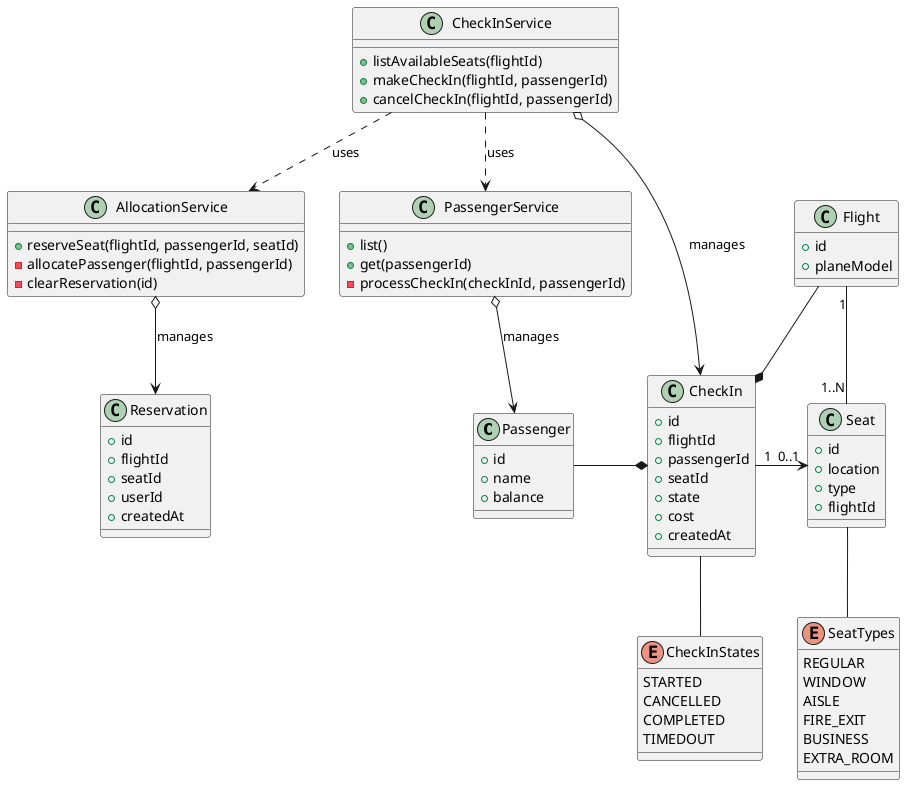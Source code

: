 @startuml

class Passenger {
    +id
    +name
    +balance
}

class Flight {
    +id
    +planeModel
}

class Seat {
    +id
    +location
    +type
    +flightId
}

enum SeatTypes {
    REGULAR
    WINDOW
    AISLE
    FIRE_EXIT
    BUSINESS
    EXTRA_ROOM
}

class CheckInService {
    +listAvailableSeats(flightId)
    +makeCheckIn(flightId, passengerId)
    +cancelCheckIn(flightId, passengerId)
}

class CheckIn {
    +id
    +flightId
    +passengerId
    +seatId
    +state
    +cost
    +createdAt
}

class AllocationService {
    +reserveSeat(flightId, passengerId, seatId)
    -allocatePassenger(flightId, passengerId)
    -clearReservation(id)
}

enum CheckInStates {
    STARTED
    CANCELLED
    COMPLETED
    TIMEDOUT
}

class Reservation {
    +id
    +flightId
    +seatId
    +userId
    +createdAt
}

class PassengerService {
    +list()
    +get(passengerId)
    -processCheckIn(checkInId, passengerId)
}


CheckInService ..> PassengerService : uses
CheckInService ..> AllocationService : uses

CheckIn--CheckInStates
Seat--SeatTypes


PassengerService o--> Passenger : manages
CheckInService o--> CheckIn : manages
AllocationService o--> Reservation : manages
Passenger -* CheckIn
Flight -* CheckIn
Flight "1" -- "1..N" Seat
CheckIn "1" -> "0..1" Seat

@enduml
